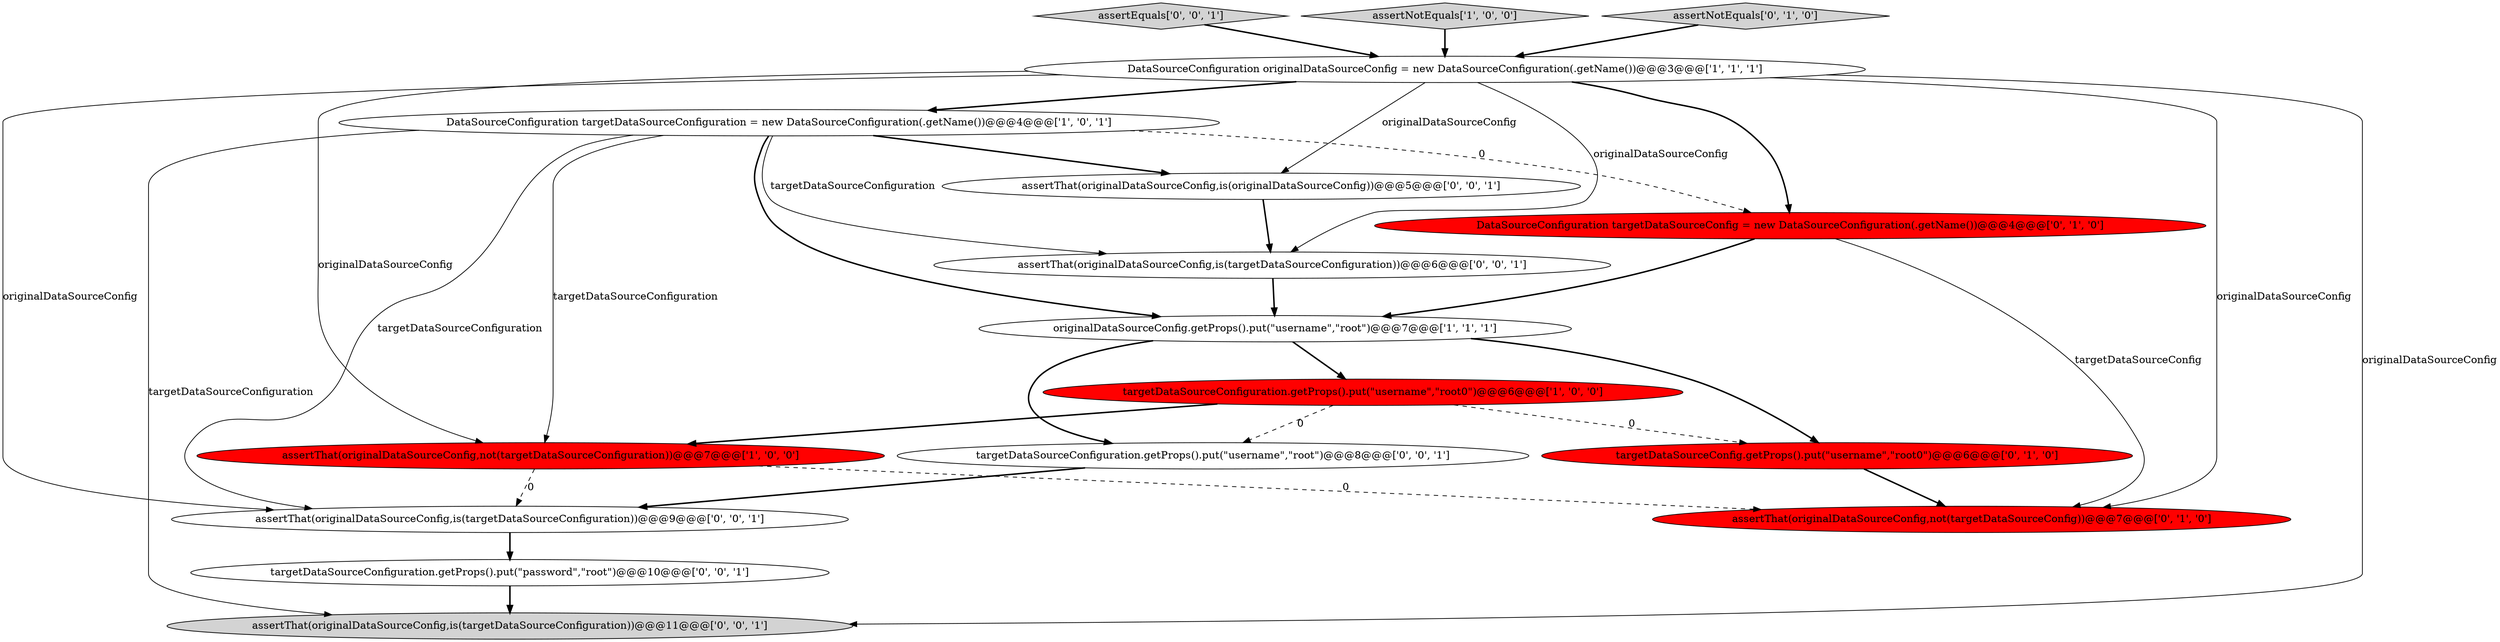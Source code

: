 digraph {
11 [style = filled, label = "assertEquals['0', '0', '1']", fillcolor = lightgray, shape = diamond image = "AAA0AAABBB3BBB"];
0 [style = filled, label = "assertNotEquals['1', '0', '0']", fillcolor = lightgray, shape = diamond image = "AAA0AAABBB1BBB"];
3 [style = filled, label = "DataSourceConfiguration targetDataSourceConfiguration = new DataSourceConfiguration(.getName())@@@4@@@['1', '0', '1']", fillcolor = white, shape = ellipse image = "AAA0AAABBB1BBB"];
14 [style = filled, label = "assertThat(originalDataSourceConfig,is(targetDataSourceConfiguration))@@@9@@@['0', '0', '1']", fillcolor = white, shape = ellipse image = "AAA0AAABBB3BBB"];
6 [style = filled, label = "targetDataSourceConfig.getProps().put(\"username\",\"root0\")@@@6@@@['0', '1', '0']", fillcolor = red, shape = ellipse image = "AAA1AAABBB2BBB"];
9 [style = filled, label = "assertThat(originalDataSourceConfig,not(targetDataSourceConfig))@@@7@@@['0', '1', '0']", fillcolor = red, shape = ellipse image = "AAA1AAABBB2BBB"];
4 [style = filled, label = "assertThat(originalDataSourceConfig,not(targetDataSourceConfiguration))@@@7@@@['1', '0', '0']", fillcolor = red, shape = ellipse image = "AAA1AAABBB1BBB"];
15 [style = filled, label = "assertThat(originalDataSourceConfig,is(targetDataSourceConfiguration))@@@11@@@['0', '0', '1']", fillcolor = lightgray, shape = ellipse image = "AAA0AAABBB3BBB"];
16 [style = filled, label = "assertThat(originalDataSourceConfig,is(targetDataSourceConfiguration))@@@6@@@['0', '0', '1']", fillcolor = white, shape = ellipse image = "AAA0AAABBB3BBB"];
2 [style = filled, label = "originalDataSourceConfig.getProps().put(\"username\",\"root\")@@@7@@@['1', '1', '1']", fillcolor = white, shape = ellipse image = "AAA0AAABBB1BBB"];
12 [style = filled, label = "targetDataSourceConfiguration.getProps().put(\"password\",\"root\")@@@10@@@['0', '0', '1']", fillcolor = white, shape = ellipse image = "AAA0AAABBB3BBB"];
5 [style = filled, label = "targetDataSourceConfiguration.getProps().put(\"username\",\"root0\")@@@6@@@['1', '0', '0']", fillcolor = red, shape = ellipse image = "AAA1AAABBB1BBB"];
10 [style = filled, label = "targetDataSourceConfiguration.getProps().put(\"username\",\"root\")@@@8@@@['0', '0', '1']", fillcolor = white, shape = ellipse image = "AAA0AAABBB3BBB"];
8 [style = filled, label = "assertNotEquals['0', '1', '0']", fillcolor = lightgray, shape = diamond image = "AAA0AAABBB2BBB"];
7 [style = filled, label = "DataSourceConfiguration targetDataSourceConfig = new DataSourceConfiguration(.getName())@@@4@@@['0', '1', '0']", fillcolor = red, shape = ellipse image = "AAA1AAABBB2BBB"];
13 [style = filled, label = "assertThat(originalDataSourceConfig,is(originalDataSourceConfig))@@@5@@@['0', '0', '1']", fillcolor = white, shape = ellipse image = "AAA0AAABBB3BBB"];
1 [style = filled, label = "DataSourceConfiguration originalDataSourceConfig = new DataSourceConfiguration(.getName())@@@3@@@['1', '1', '1']", fillcolor = white, shape = ellipse image = "AAA0AAABBB1BBB"];
1->4 [style = solid, label="originalDataSourceConfig"];
10->14 [style = bold, label=""];
11->1 [style = bold, label=""];
3->7 [style = dashed, label="0"];
2->6 [style = bold, label=""];
1->16 [style = solid, label="originalDataSourceConfig"];
12->15 [style = bold, label=""];
1->3 [style = bold, label=""];
1->13 [style = solid, label="originalDataSourceConfig"];
3->14 [style = solid, label="targetDataSourceConfiguration"];
1->14 [style = solid, label="originalDataSourceConfig"];
16->2 [style = bold, label=""];
2->10 [style = bold, label=""];
1->7 [style = bold, label=""];
13->16 [style = bold, label=""];
8->1 [style = bold, label=""];
4->9 [style = dashed, label="0"];
5->6 [style = dashed, label="0"];
3->2 [style = bold, label=""];
5->10 [style = dashed, label="0"];
7->2 [style = bold, label=""];
0->1 [style = bold, label=""];
1->15 [style = solid, label="originalDataSourceConfig"];
14->12 [style = bold, label=""];
5->4 [style = bold, label=""];
3->15 [style = solid, label="targetDataSourceConfiguration"];
1->9 [style = solid, label="originalDataSourceConfig"];
3->13 [style = bold, label=""];
4->14 [style = dashed, label="0"];
3->4 [style = solid, label="targetDataSourceConfiguration"];
3->16 [style = solid, label="targetDataSourceConfiguration"];
7->9 [style = solid, label="targetDataSourceConfig"];
6->9 [style = bold, label=""];
2->5 [style = bold, label=""];
}
